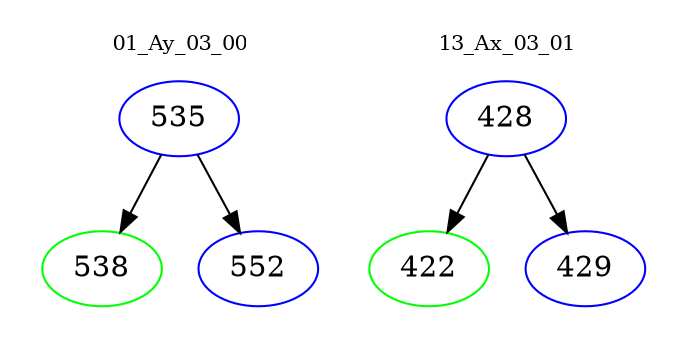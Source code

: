 digraph{
subgraph cluster_0 {
color = white
label = "01_Ay_03_00";
fontsize=10;
T0_535 [label="535", color="blue"]
T0_535 -> T0_538 [color="black"]
T0_538 [label="538", color="green"]
T0_535 -> T0_552 [color="black"]
T0_552 [label="552", color="blue"]
}
subgraph cluster_1 {
color = white
label = "13_Ax_03_01";
fontsize=10;
T1_428 [label="428", color="blue"]
T1_428 -> T1_422 [color="black"]
T1_422 [label="422", color="green"]
T1_428 -> T1_429 [color="black"]
T1_429 [label="429", color="blue"]
}
}
